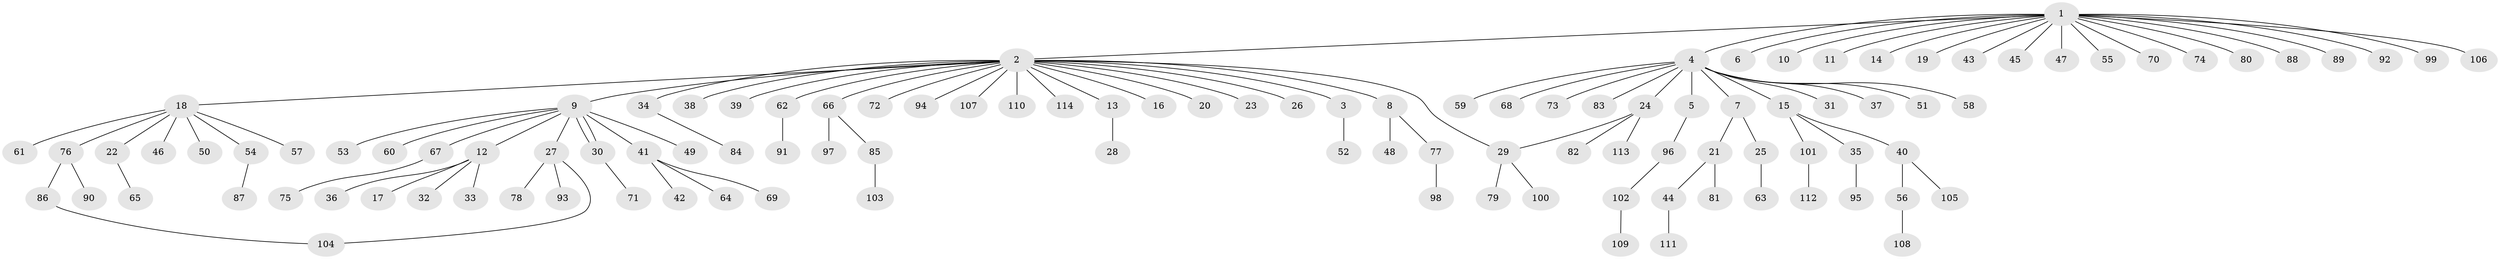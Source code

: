// coarse degree distribution, {18: 0.01098901098901099, 21: 0.01098901098901099, 2: 0.12087912087912088, 12: 0.01098901098901099, 1: 0.7142857142857143, 3: 0.08791208791208792, 9: 0.01098901098901099, 4: 0.02197802197802198, 7: 0.01098901098901099}
// Generated by graph-tools (version 1.1) at 2025/51/02/27/25 19:51:58]
// undirected, 114 vertices, 116 edges
graph export_dot {
graph [start="1"]
  node [color=gray90,style=filled];
  1;
  2;
  3;
  4;
  5;
  6;
  7;
  8;
  9;
  10;
  11;
  12;
  13;
  14;
  15;
  16;
  17;
  18;
  19;
  20;
  21;
  22;
  23;
  24;
  25;
  26;
  27;
  28;
  29;
  30;
  31;
  32;
  33;
  34;
  35;
  36;
  37;
  38;
  39;
  40;
  41;
  42;
  43;
  44;
  45;
  46;
  47;
  48;
  49;
  50;
  51;
  52;
  53;
  54;
  55;
  56;
  57;
  58;
  59;
  60;
  61;
  62;
  63;
  64;
  65;
  66;
  67;
  68;
  69;
  70;
  71;
  72;
  73;
  74;
  75;
  76;
  77;
  78;
  79;
  80;
  81;
  82;
  83;
  84;
  85;
  86;
  87;
  88;
  89;
  90;
  91;
  92;
  93;
  94;
  95;
  96;
  97;
  98;
  99;
  100;
  101;
  102;
  103;
  104;
  105;
  106;
  107;
  108;
  109;
  110;
  111;
  112;
  113;
  114;
  1 -- 2;
  1 -- 4;
  1 -- 6;
  1 -- 10;
  1 -- 11;
  1 -- 14;
  1 -- 19;
  1 -- 43;
  1 -- 45;
  1 -- 47;
  1 -- 55;
  1 -- 70;
  1 -- 74;
  1 -- 80;
  1 -- 88;
  1 -- 89;
  1 -- 92;
  1 -- 99;
  1 -- 106;
  2 -- 3;
  2 -- 8;
  2 -- 9;
  2 -- 13;
  2 -- 16;
  2 -- 18;
  2 -- 20;
  2 -- 23;
  2 -- 26;
  2 -- 29;
  2 -- 34;
  2 -- 38;
  2 -- 39;
  2 -- 62;
  2 -- 66;
  2 -- 72;
  2 -- 94;
  2 -- 107;
  2 -- 110;
  2 -- 114;
  3 -- 52;
  4 -- 5;
  4 -- 7;
  4 -- 15;
  4 -- 24;
  4 -- 31;
  4 -- 37;
  4 -- 51;
  4 -- 58;
  4 -- 59;
  4 -- 68;
  4 -- 73;
  4 -- 83;
  5 -- 96;
  7 -- 21;
  7 -- 25;
  8 -- 48;
  8 -- 77;
  9 -- 12;
  9 -- 27;
  9 -- 30;
  9 -- 30;
  9 -- 41;
  9 -- 49;
  9 -- 53;
  9 -- 60;
  9 -- 67;
  12 -- 17;
  12 -- 32;
  12 -- 33;
  12 -- 36;
  13 -- 28;
  15 -- 35;
  15 -- 40;
  15 -- 101;
  18 -- 22;
  18 -- 46;
  18 -- 50;
  18 -- 54;
  18 -- 57;
  18 -- 61;
  18 -- 76;
  21 -- 44;
  21 -- 81;
  22 -- 65;
  24 -- 29;
  24 -- 82;
  24 -- 113;
  25 -- 63;
  27 -- 78;
  27 -- 93;
  27 -- 104;
  29 -- 79;
  29 -- 100;
  30 -- 71;
  34 -- 84;
  35 -- 95;
  40 -- 56;
  40 -- 105;
  41 -- 42;
  41 -- 64;
  41 -- 69;
  44 -- 111;
  54 -- 87;
  56 -- 108;
  62 -- 91;
  66 -- 85;
  66 -- 97;
  67 -- 75;
  76 -- 86;
  76 -- 90;
  77 -- 98;
  85 -- 103;
  86 -- 104;
  96 -- 102;
  101 -- 112;
  102 -- 109;
}

